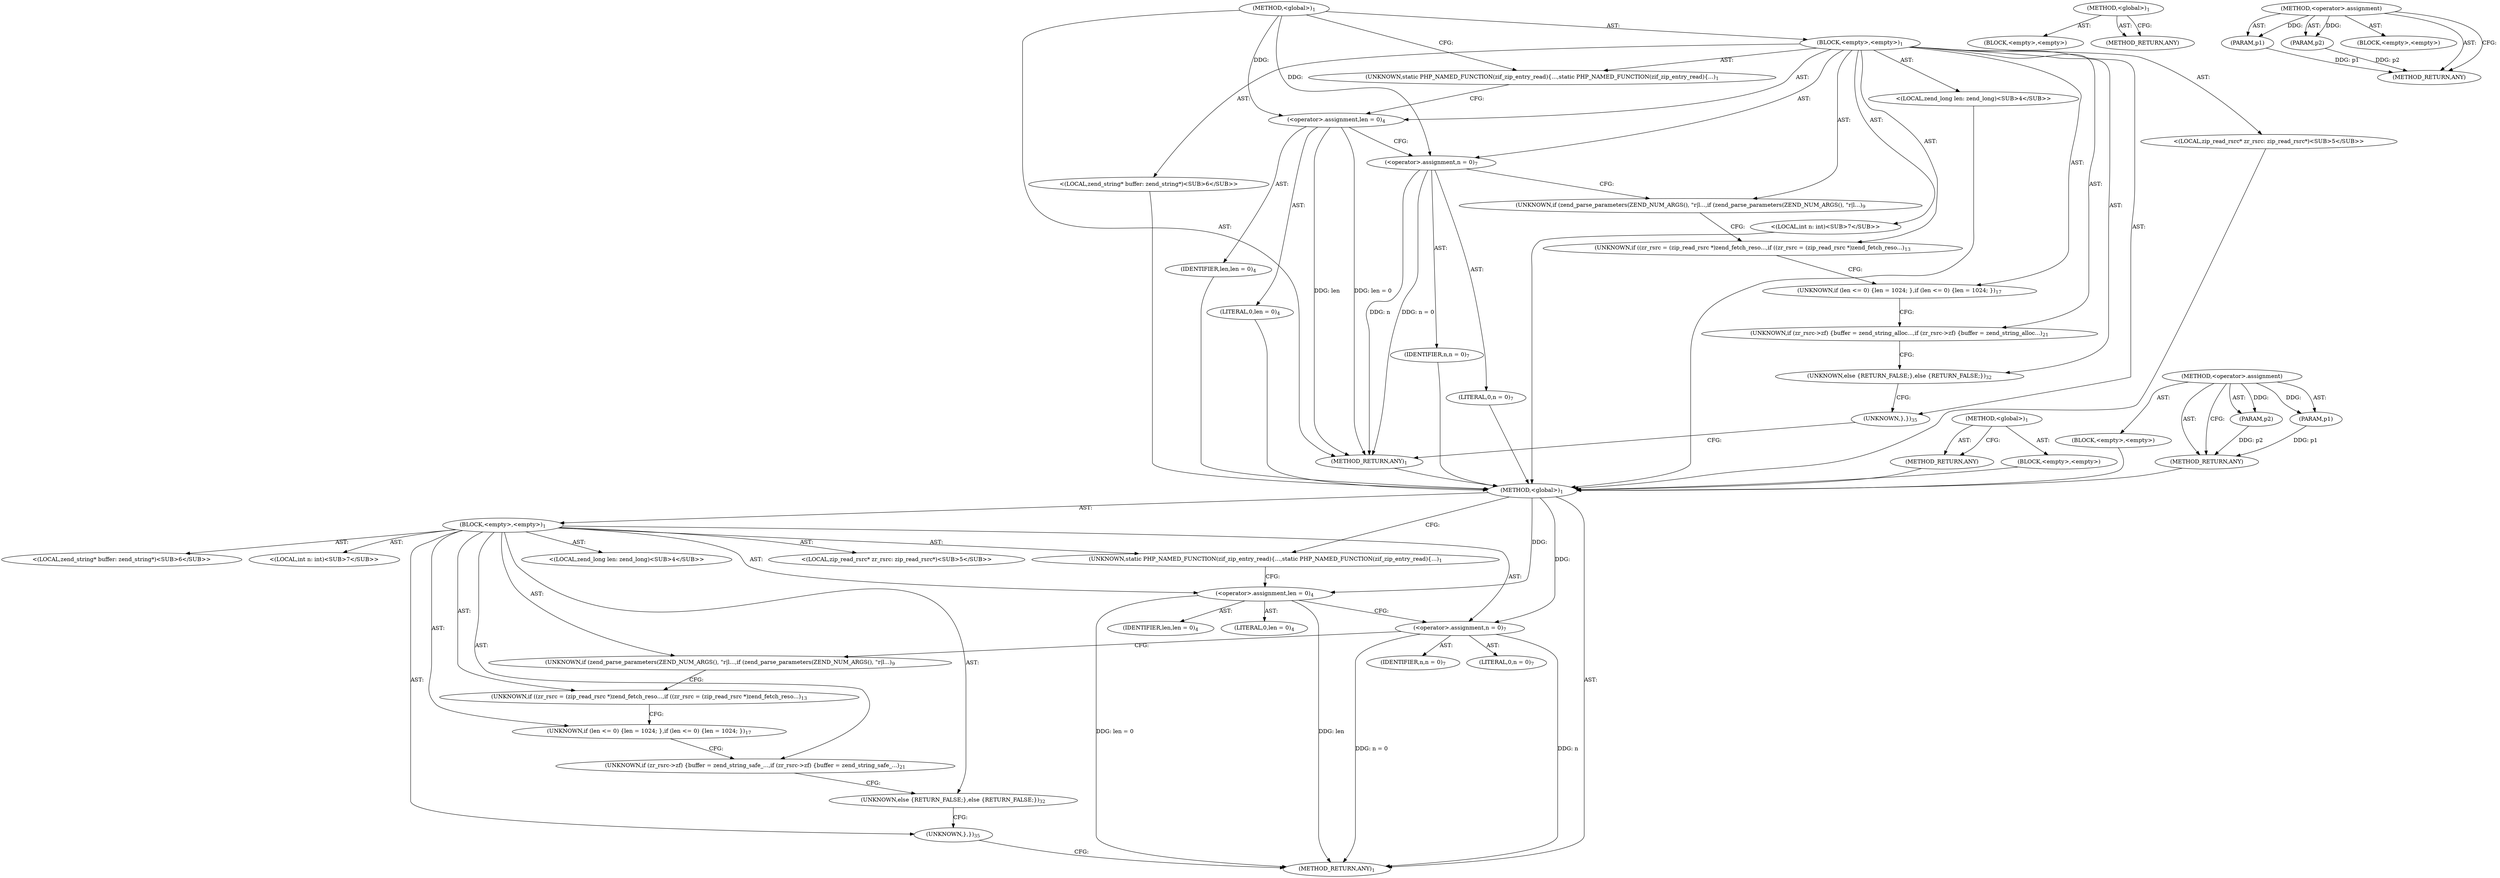 digraph "&lt;operator&gt;.assignment" {
vulnerable_6 [label=<(METHOD,&lt;global&gt;)<SUB>1</SUB>>];
vulnerable_7 [label=<(BLOCK,&lt;empty&gt;,&lt;empty&gt;)<SUB>1</SUB>>];
vulnerable_8 [label=<(UNKNOWN,static PHP_NAMED_FUNCTION(zif_zip_entry_read)
{...,static PHP_NAMED_FUNCTION(zif_zip_entry_read)
{...)<SUB>1</SUB>>];
vulnerable_9 [label="<(LOCAL,zend_long len: zend_long)<SUB>4</SUB>>"];
vulnerable_10 [label=<(&lt;operator&gt;.assignment,len = 0)<SUB>4</SUB>>];
vulnerable_11 [label=<(IDENTIFIER,len,len = 0)<SUB>4</SUB>>];
vulnerable_12 [label=<(LITERAL,0,len = 0)<SUB>4</SUB>>];
vulnerable_13 [label="<(LOCAL,zip_read_rsrc* zr_rsrc: zip_read_rsrc*)<SUB>5</SUB>>"];
vulnerable_14 [label="<(LOCAL,zend_string* buffer: zend_string*)<SUB>6</SUB>>"];
vulnerable_15 [label="<(LOCAL,int n: int)<SUB>7</SUB>>"];
vulnerable_16 [label=<(&lt;operator&gt;.assignment,n = 0)<SUB>7</SUB>>];
vulnerable_17 [label=<(IDENTIFIER,n,n = 0)<SUB>7</SUB>>];
vulnerable_18 [label=<(LITERAL,0,n = 0)<SUB>7</SUB>>];
vulnerable_19 [label=<(UNKNOWN,if (zend_parse_parameters(ZEND_NUM_ARGS(), &quot;r|l...,if (zend_parse_parameters(ZEND_NUM_ARGS(), &quot;r|l...)<SUB>9</SUB>>];
vulnerable_20 [label=<(UNKNOWN,if ((zr_rsrc = (zip_read_rsrc *)zend_fetch_reso...,if ((zr_rsrc = (zip_read_rsrc *)zend_fetch_reso...)<SUB>13</SUB>>];
vulnerable_21 [label=<(UNKNOWN,if (len &lt;= 0) {
		len = 1024;
 	},if (len &lt;= 0) {
		len = 1024;
 	})<SUB>17</SUB>>];
vulnerable_22 [label=<(UNKNOWN,if (zr_rsrc-&gt;zf) {
		buffer = zend_string_alloc...,if (zr_rsrc-&gt;zf) {
		buffer = zend_string_alloc...)<SUB>21</SUB>>];
vulnerable_23 [label=<(UNKNOWN,else {
		RETURN_FALSE;
	},else {
		RETURN_FALSE;
	})<SUB>32</SUB>>];
vulnerable_24 [label=<(UNKNOWN,},})<SUB>35</SUB>>];
vulnerable_25 [label=<(METHOD_RETURN,ANY)<SUB>1</SUB>>];
vulnerable_38 [label=<(METHOD,&lt;global&gt;)<SUB>1</SUB>>];
vulnerable_39 [label=<(BLOCK,&lt;empty&gt;,&lt;empty&gt;)>];
vulnerable_40 [label=<(METHOD_RETURN,ANY)>];
vulnerable_44 [label=<(METHOD,&lt;operator&gt;.assignment)>];
vulnerable_45 [label=<(PARAM,p1)>];
vulnerable_46 [label=<(PARAM,p2)>];
vulnerable_47 [label=<(BLOCK,&lt;empty&gt;,&lt;empty&gt;)>];
vulnerable_48 [label=<(METHOD_RETURN,ANY)>];
fixed_6 [label=<(METHOD,&lt;global&gt;)<SUB>1</SUB>>];
fixed_7 [label=<(BLOCK,&lt;empty&gt;,&lt;empty&gt;)<SUB>1</SUB>>];
fixed_8 [label=<(UNKNOWN,static PHP_NAMED_FUNCTION(zif_zip_entry_read)
{...,static PHP_NAMED_FUNCTION(zif_zip_entry_read)
{...)<SUB>1</SUB>>];
fixed_9 [label="<(LOCAL,zend_long len: zend_long)<SUB>4</SUB>>"];
fixed_10 [label=<(&lt;operator&gt;.assignment,len = 0)<SUB>4</SUB>>];
fixed_11 [label=<(IDENTIFIER,len,len = 0)<SUB>4</SUB>>];
fixed_12 [label=<(LITERAL,0,len = 0)<SUB>4</SUB>>];
fixed_13 [label="<(LOCAL,zip_read_rsrc* zr_rsrc: zip_read_rsrc*)<SUB>5</SUB>>"];
fixed_14 [label="<(LOCAL,zend_string* buffer: zend_string*)<SUB>6</SUB>>"];
fixed_15 [label="<(LOCAL,int n: int)<SUB>7</SUB>>"];
fixed_16 [label=<(&lt;operator&gt;.assignment,n = 0)<SUB>7</SUB>>];
fixed_17 [label=<(IDENTIFIER,n,n = 0)<SUB>7</SUB>>];
fixed_18 [label=<(LITERAL,0,n = 0)<SUB>7</SUB>>];
fixed_19 [label=<(UNKNOWN,if (zend_parse_parameters(ZEND_NUM_ARGS(), &quot;r|l...,if (zend_parse_parameters(ZEND_NUM_ARGS(), &quot;r|l...)<SUB>9</SUB>>];
fixed_20 [label=<(UNKNOWN,if ((zr_rsrc = (zip_read_rsrc *)zend_fetch_reso...,if ((zr_rsrc = (zip_read_rsrc *)zend_fetch_reso...)<SUB>13</SUB>>];
fixed_21 [label=<(UNKNOWN,if (len &lt;= 0) {
		len = 1024;
 	},if (len &lt;= 0) {
		len = 1024;
 	})<SUB>17</SUB>>];
fixed_22 [label=<(UNKNOWN,if (zr_rsrc-&gt;zf) {
		buffer = zend_string_safe_...,if (zr_rsrc-&gt;zf) {
		buffer = zend_string_safe_...)<SUB>21</SUB>>];
fixed_23 [label=<(UNKNOWN,else {
		RETURN_FALSE;
	},else {
		RETURN_FALSE;
	})<SUB>32</SUB>>];
fixed_24 [label=<(UNKNOWN,},})<SUB>35</SUB>>];
fixed_25 [label=<(METHOD_RETURN,ANY)<SUB>1</SUB>>];
fixed_38 [label=<(METHOD,&lt;global&gt;)<SUB>1</SUB>>];
fixed_39 [label=<(BLOCK,&lt;empty&gt;,&lt;empty&gt;)>];
fixed_40 [label=<(METHOD_RETURN,ANY)>];
fixed_44 [label=<(METHOD,&lt;operator&gt;.assignment)>];
fixed_45 [label=<(PARAM,p1)>];
fixed_46 [label=<(PARAM,p2)>];
fixed_47 [label=<(BLOCK,&lt;empty&gt;,&lt;empty&gt;)>];
fixed_48 [label=<(METHOD_RETURN,ANY)>];
vulnerable_6 -> vulnerable_7  [key=0, label="AST: "];
vulnerable_6 -> vulnerable_25  [key=0, label="AST: "];
vulnerable_6 -> vulnerable_8  [key=0, label="CFG: "];
vulnerable_6 -> vulnerable_10  [key=0, label="DDG: "];
vulnerable_6 -> vulnerable_16  [key=0, label="DDG: "];
vulnerable_7 -> vulnerable_8  [key=0, label="AST: "];
vulnerable_7 -> vulnerable_9  [key=0, label="AST: "];
vulnerable_7 -> vulnerable_10  [key=0, label="AST: "];
vulnerable_7 -> vulnerable_13  [key=0, label="AST: "];
vulnerable_7 -> vulnerable_14  [key=0, label="AST: "];
vulnerable_7 -> vulnerable_15  [key=0, label="AST: "];
vulnerable_7 -> vulnerable_16  [key=0, label="AST: "];
vulnerable_7 -> vulnerable_19  [key=0, label="AST: "];
vulnerable_7 -> vulnerable_20  [key=0, label="AST: "];
vulnerable_7 -> vulnerable_21  [key=0, label="AST: "];
vulnerable_7 -> vulnerable_22  [key=0, label="AST: "];
vulnerable_7 -> vulnerable_23  [key=0, label="AST: "];
vulnerable_7 -> vulnerable_24  [key=0, label="AST: "];
vulnerable_8 -> vulnerable_10  [key=0, label="CFG: "];
vulnerable_9 -> fixed_6  [key=0];
vulnerable_10 -> vulnerable_11  [key=0, label="AST: "];
vulnerable_10 -> vulnerable_12  [key=0, label="AST: "];
vulnerable_10 -> vulnerable_16  [key=0, label="CFG: "];
vulnerable_10 -> vulnerable_25  [key=0, label="DDG: len"];
vulnerable_10 -> vulnerable_25  [key=1, label="DDG: len = 0"];
vulnerable_11 -> fixed_6  [key=0];
vulnerable_12 -> fixed_6  [key=0];
vulnerable_13 -> fixed_6  [key=0];
vulnerable_14 -> fixed_6  [key=0];
vulnerable_15 -> fixed_6  [key=0];
vulnerable_16 -> vulnerable_17  [key=0, label="AST: "];
vulnerable_16 -> vulnerable_18  [key=0, label="AST: "];
vulnerable_16 -> vulnerable_19  [key=0, label="CFG: "];
vulnerable_16 -> vulnerable_25  [key=0, label="DDG: n"];
vulnerable_16 -> vulnerable_25  [key=1, label="DDG: n = 0"];
vulnerable_17 -> fixed_6  [key=0];
vulnerable_18 -> fixed_6  [key=0];
vulnerable_19 -> vulnerable_20  [key=0, label="CFG: "];
vulnerable_20 -> vulnerable_21  [key=0, label="CFG: "];
vulnerable_21 -> vulnerable_22  [key=0, label="CFG: "];
vulnerable_22 -> vulnerable_23  [key=0, label="CFG: "];
vulnerable_23 -> vulnerable_24  [key=0, label="CFG: "];
vulnerable_24 -> vulnerable_25  [key=0, label="CFG: "];
vulnerable_25 -> fixed_6  [key=0];
vulnerable_38 -> vulnerable_39  [key=0, label="AST: "];
vulnerable_38 -> vulnerable_40  [key=0, label="AST: "];
vulnerable_38 -> vulnerable_40  [key=1, label="CFG: "];
vulnerable_39 -> fixed_6  [key=0];
vulnerable_40 -> fixed_6  [key=0];
vulnerable_44 -> vulnerable_45  [key=0, label="AST: "];
vulnerable_44 -> vulnerable_45  [key=1, label="DDG: "];
vulnerable_44 -> vulnerable_47  [key=0, label="AST: "];
vulnerable_44 -> vulnerable_46  [key=0, label="AST: "];
vulnerable_44 -> vulnerable_46  [key=1, label="DDG: "];
vulnerable_44 -> vulnerable_48  [key=0, label="AST: "];
vulnerable_44 -> vulnerable_48  [key=1, label="CFG: "];
vulnerable_45 -> vulnerable_48  [key=0, label="DDG: p1"];
vulnerable_46 -> vulnerable_48  [key=0, label="DDG: p2"];
vulnerable_47 -> fixed_6  [key=0];
vulnerable_48 -> fixed_6  [key=0];
fixed_6 -> fixed_7  [key=0, label="AST: "];
fixed_6 -> fixed_25  [key=0, label="AST: "];
fixed_6 -> fixed_8  [key=0, label="CFG: "];
fixed_6 -> fixed_10  [key=0, label="DDG: "];
fixed_6 -> fixed_16  [key=0, label="DDG: "];
fixed_7 -> fixed_8  [key=0, label="AST: "];
fixed_7 -> fixed_9  [key=0, label="AST: "];
fixed_7 -> fixed_10  [key=0, label="AST: "];
fixed_7 -> fixed_13  [key=0, label="AST: "];
fixed_7 -> fixed_14  [key=0, label="AST: "];
fixed_7 -> fixed_15  [key=0, label="AST: "];
fixed_7 -> fixed_16  [key=0, label="AST: "];
fixed_7 -> fixed_19  [key=0, label="AST: "];
fixed_7 -> fixed_20  [key=0, label="AST: "];
fixed_7 -> fixed_21  [key=0, label="AST: "];
fixed_7 -> fixed_22  [key=0, label="AST: "];
fixed_7 -> fixed_23  [key=0, label="AST: "];
fixed_7 -> fixed_24  [key=0, label="AST: "];
fixed_8 -> fixed_10  [key=0, label="CFG: "];
fixed_10 -> fixed_11  [key=0, label="AST: "];
fixed_10 -> fixed_12  [key=0, label="AST: "];
fixed_10 -> fixed_16  [key=0, label="CFG: "];
fixed_10 -> fixed_25  [key=0, label="DDG: len"];
fixed_10 -> fixed_25  [key=1, label="DDG: len = 0"];
fixed_16 -> fixed_17  [key=0, label="AST: "];
fixed_16 -> fixed_18  [key=0, label="AST: "];
fixed_16 -> fixed_19  [key=0, label="CFG: "];
fixed_16 -> fixed_25  [key=0, label="DDG: n"];
fixed_16 -> fixed_25  [key=1, label="DDG: n = 0"];
fixed_19 -> fixed_20  [key=0, label="CFG: "];
fixed_20 -> fixed_21  [key=0, label="CFG: "];
fixed_21 -> fixed_22  [key=0, label="CFG: "];
fixed_22 -> fixed_23  [key=0, label="CFG: "];
fixed_23 -> fixed_24  [key=0, label="CFG: "];
fixed_24 -> fixed_25  [key=0, label="CFG: "];
fixed_38 -> fixed_39  [key=0, label="AST: "];
fixed_38 -> fixed_40  [key=0, label="AST: "];
fixed_38 -> fixed_40  [key=1, label="CFG: "];
fixed_44 -> fixed_45  [key=0, label="AST: "];
fixed_44 -> fixed_45  [key=1, label="DDG: "];
fixed_44 -> fixed_47  [key=0, label="AST: "];
fixed_44 -> fixed_46  [key=0, label="AST: "];
fixed_44 -> fixed_46  [key=1, label="DDG: "];
fixed_44 -> fixed_48  [key=0, label="AST: "];
fixed_44 -> fixed_48  [key=1, label="CFG: "];
fixed_45 -> fixed_48  [key=0, label="DDG: p1"];
fixed_46 -> fixed_48  [key=0, label="DDG: p2"];
}
